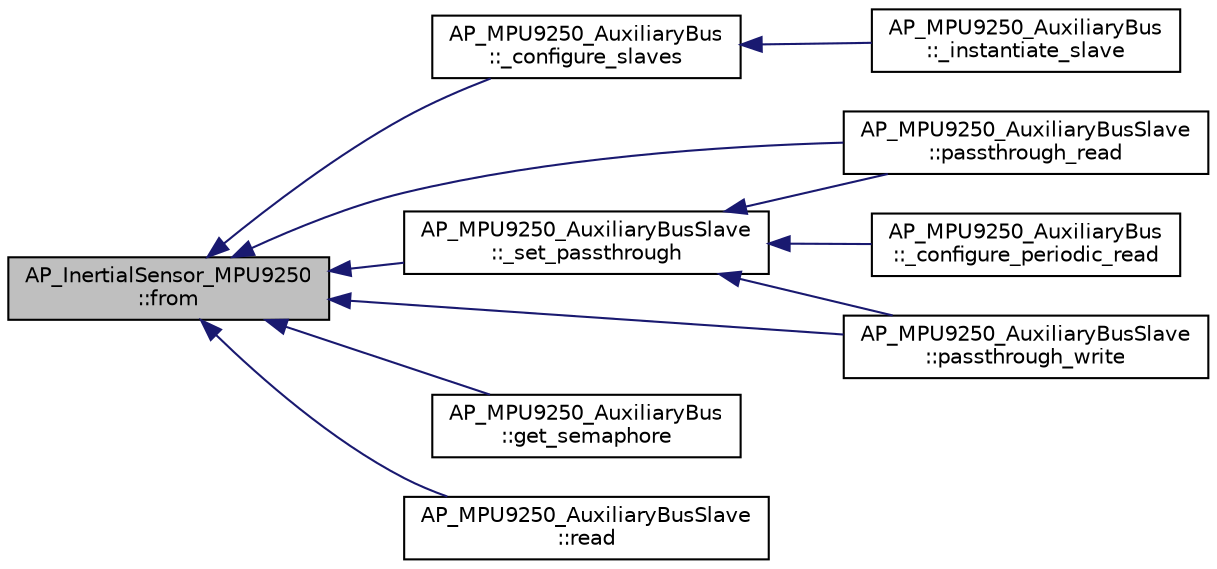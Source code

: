 digraph "AP_InertialSensor_MPU9250::from"
{
 // INTERACTIVE_SVG=YES
  edge [fontname="Helvetica",fontsize="10",labelfontname="Helvetica",labelfontsize="10"];
  node [fontname="Helvetica",fontsize="10",shape=record];
  rankdir="LR";
  Node1 [label="AP_InertialSensor_MPU9250\l::from",height=0.2,width=0.4,color="black", fillcolor="grey75", style="filled", fontcolor="black"];
  Node1 -> Node2 [dir="back",color="midnightblue",fontsize="10",style="solid",fontname="Helvetica"];
  Node2 [label="AP_MPU9250_AuxiliaryBus\l::_configure_slaves",height=0.2,width=0.4,color="black", fillcolor="white", style="filled",URL="$classAP__MPU9250__AuxiliaryBus.html#adb15577db37cceba11894b891cb82342"];
  Node2 -> Node3 [dir="back",color="midnightblue",fontsize="10",style="solid",fontname="Helvetica"];
  Node3 [label="AP_MPU9250_AuxiliaryBus\l::_instantiate_slave",height=0.2,width=0.4,color="black", fillcolor="white", style="filled",URL="$classAP__MPU9250__AuxiliaryBus.html#a30839d63986e023df3acf3b243dc74f0"];
  Node1 -> Node4 [dir="back",color="midnightblue",fontsize="10",style="solid",fontname="Helvetica"];
  Node4 [label="AP_MPU9250_AuxiliaryBusSlave\l::_set_passthrough",height=0.2,width=0.4,color="black", fillcolor="white", style="filled",URL="$classAP__MPU9250__AuxiliaryBusSlave.html#afb7d797be3df7ed5213dd4307c09d5d1"];
  Node4 -> Node5 [dir="back",color="midnightblue",fontsize="10",style="solid",fontname="Helvetica"];
  Node5 [label="AP_MPU9250_AuxiliaryBus\l::_configure_periodic_read",height=0.2,width=0.4,color="black", fillcolor="white", style="filled",URL="$classAP__MPU9250__AuxiliaryBus.html#a2e1f6b25595463ceacbebffb8a28566c"];
  Node4 -> Node6 [dir="back",color="midnightblue",fontsize="10",style="solid",fontname="Helvetica"];
  Node6 [label="AP_MPU9250_AuxiliaryBusSlave\l::passthrough_read",height=0.2,width=0.4,color="black", fillcolor="white", style="filled",URL="$classAP__MPU9250__AuxiliaryBusSlave.html#a9e634dbcda44192e9d6e2294aeaadc73"];
  Node4 -> Node7 [dir="back",color="midnightblue",fontsize="10",style="solid",fontname="Helvetica"];
  Node7 [label="AP_MPU9250_AuxiliaryBusSlave\l::passthrough_write",height=0.2,width=0.4,color="black", fillcolor="white", style="filled",URL="$classAP__MPU9250__AuxiliaryBusSlave.html#a7d63fd31e605eaf9ccac757a9cb26a86"];
  Node1 -> Node8 [dir="back",color="midnightblue",fontsize="10",style="solid",fontname="Helvetica"];
  Node8 [label="AP_MPU9250_AuxiliaryBus\l::get_semaphore",height=0.2,width=0.4,color="black", fillcolor="white", style="filled",URL="$classAP__MPU9250__AuxiliaryBus.html#ae1e27629ef83c44809655f99ff915da6"];
  Node1 -> Node6 [dir="back",color="midnightblue",fontsize="10",style="solid",fontname="Helvetica"];
  Node1 -> Node7 [dir="back",color="midnightblue",fontsize="10",style="solid",fontname="Helvetica"];
  Node1 -> Node9 [dir="back",color="midnightblue",fontsize="10",style="solid",fontname="Helvetica"];
  Node9 [label="AP_MPU9250_AuxiliaryBusSlave\l::read",height=0.2,width=0.4,color="black", fillcolor="white", style="filled",URL="$classAP__MPU9250__AuxiliaryBusSlave.html#adb475329b73acaa0ec6eb0c0d5cd5128"];
}
